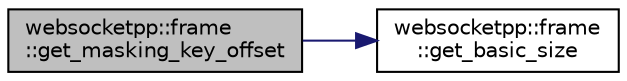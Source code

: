 digraph "websocketpp::frame::get_masking_key_offset"
{
  edge [fontname="Helvetica",fontsize="10",labelfontname="Helvetica",labelfontsize="10"];
  node [fontname="Helvetica",fontsize="10",shape=record];
  rankdir="LR";
  Node72 [label="websocketpp::frame\l::get_masking_key_offset",height=0.2,width=0.4,color="black", fillcolor="grey75", style="filled", fontcolor="black"];
  Node72 -> Node73 [color="midnightblue",fontsize="10",style="solid",fontname="Helvetica"];
  Node73 [label="websocketpp::frame\l::get_basic_size",height=0.2,width=0.4,color="black", fillcolor="white", style="filled",URL="$namespacewebsocketpp_1_1frame.html#a2ceb63e6a2fe19964d13363ba2bb9e15",tooltip="Extracts the raw payload length specified in the basic header. "];
}
